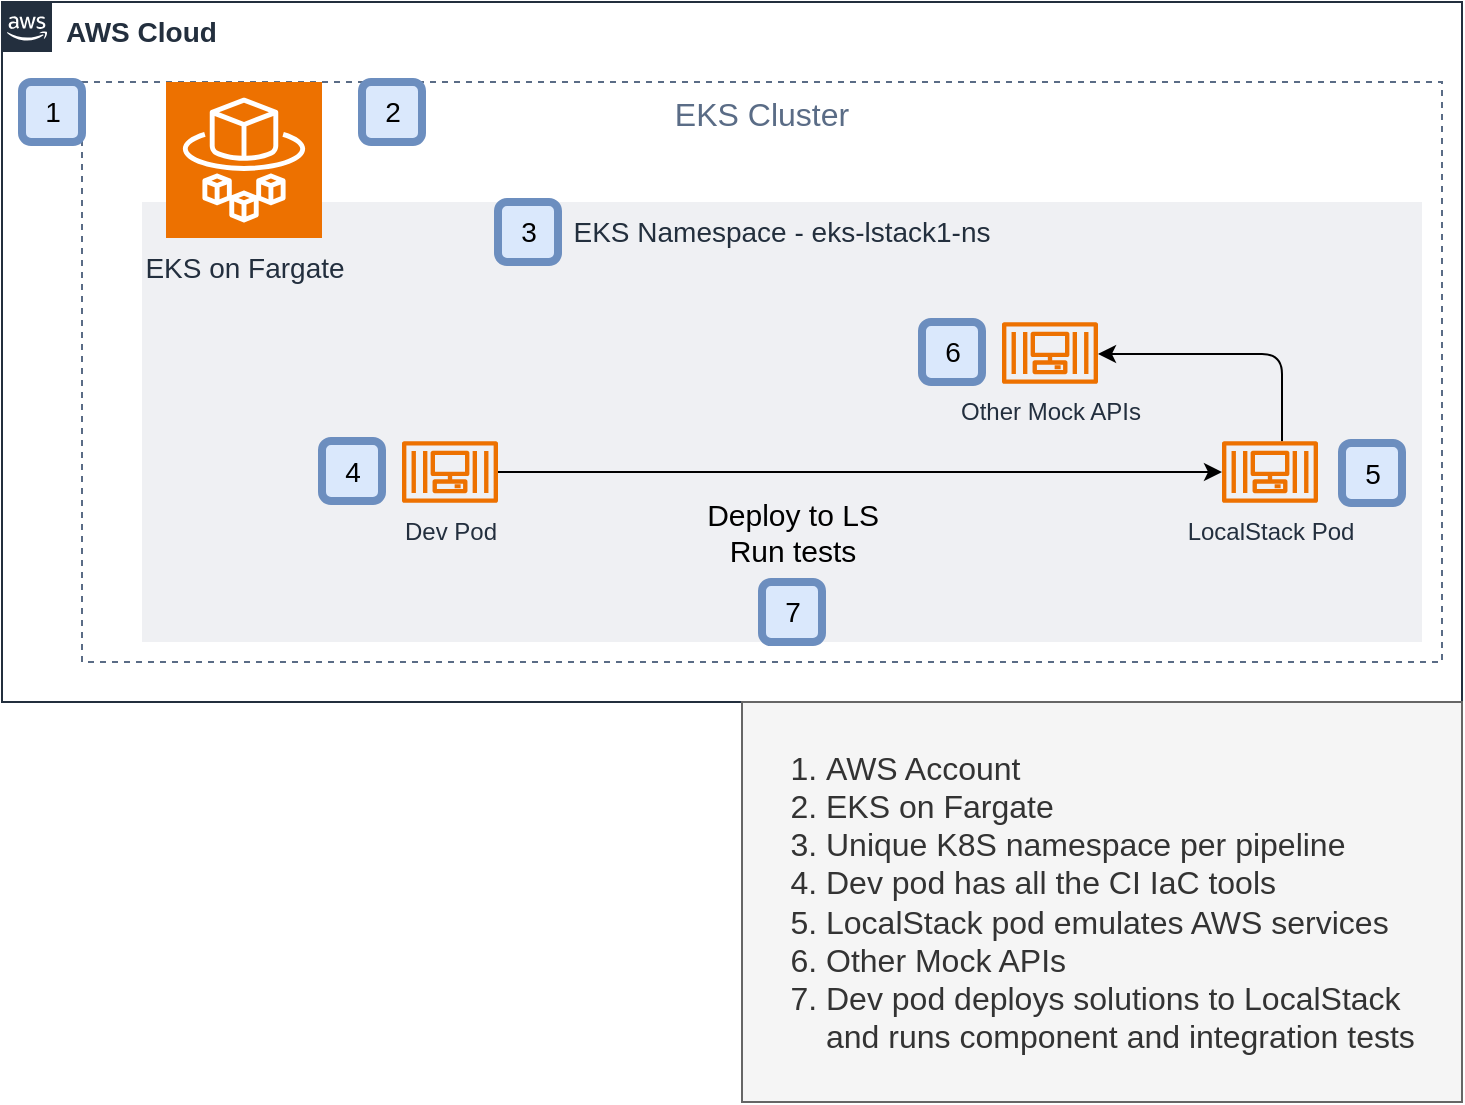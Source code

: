 <mxfile version="22.1.16" type="device" pages="2">
  <diagram name="ls-on-aws-eks" id="TpZ5J-uieHqMcHOrVDC3">
    <mxGraphModel dx="1175" dy="771" grid="1" gridSize="10" guides="1" tooltips="1" connect="1" arrows="1" fold="1" page="1" pageScale="1" pageWidth="850" pageHeight="1100" math="0" shadow="0">
      <root>
        <mxCell id="0" />
        <mxCell id="1" parent="0" />
        <mxCell id="CIlqBqHNMjFFj4c3_xY8-1" value="&lt;b&gt;&lt;font style=&quot;font-size: 14px;&quot;&gt;AWS Cloud&lt;/font&gt;&lt;/b&gt;" style="points=[[0,0],[0.25,0],[0.5,0],[0.75,0],[1,0],[1,0.25],[1,0.5],[1,0.75],[1,1],[0.75,1],[0.5,1],[0.25,1],[0,1],[0,0.75],[0,0.5],[0,0.25]];outlineConnect=0;gradientColor=none;html=1;whiteSpace=wrap;fontSize=12;fontStyle=0;container=1;pointerEvents=0;collapsible=0;recursiveResize=0;shape=mxgraph.aws4.group;grIcon=mxgraph.aws4.group_aws_cloud_alt;strokeColor=#232F3E;fillColor=none;verticalAlign=top;align=left;spacingLeft=30;fontColor=#232F3E;dashed=0;" parent="1" vertex="1">
          <mxGeometry x="50" y="90" width="730" height="350" as="geometry" />
        </mxCell>
        <mxCell id="CIlqBqHNMjFFj4c3_xY8-2" value="&lt;font style=&quot;font-size: 16px;&quot;&gt;EKS Cluster&lt;/font&gt;" style="fillColor=none;strokeColor=#5A6C86;dashed=1;verticalAlign=top;fontStyle=0;fontColor=#5A6C86;whiteSpace=wrap;html=1;" parent="CIlqBqHNMjFFj4c3_xY8-1" vertex="1">
          <mxGeometry x="40" y="40" width="680" height="290" as="geometry" />
        </mxCell>
        <mxCell id="CIlqBqHNMjFFj4c3_xY8-3" value="&lt;font style=&quot;font-size: 14px;&quot;&gt;EKS Namespace - eks-lstack1-ns&lt;/font&gt;" style="fillColor=#EFF0F3;strokeColor=none;dashed=0;verticalAlign=top;fontStyle=0;fontColor=#232F3D;whiteSpace=wrap;html=1;" parent="CIlqBqHNMjFFj4c3_xY8-1" vertex="1">
          <mxGeometry x="70" y="100" width="640" height="220" as="geometry" />
        </mxCell>
        <mxCell id="CIlqBqHNMjFFj4c3_xY8-4" value="&lt;font style=&quot;font-size: 14px;&quot;&gt;EKS on Fargate&lt;/font&gt;" style="sketch=0;points=[[0,0,0],[0.25,0,0],[0.5,0,0],[0.75,0,0],[1,0,0],[0,1,0],[0.25,1,0],[0.5,1,0],[0.75,1,0],[1,1,0],[0,0.25,0],[0,0.5,0],[0,0.75,0],[1,0.25,0],[1,0.5,0],[1,0.75,0]];outlineConnect=0;fontColor=#232F3E;fillColor=#ED7100;strokeColor=#ffffff;dashed=0;verticalLabelPosition=bottom;verticalAlign=top;align=center;html=1;fontSize=12;fontStyle=0;aspect=fixed;shape=mxgraph.aws4.resourceIcon;resIcon=mxgraph.aws4.fargate;" parent="CIlqBqHNMjFFj4c3_xY8-1" vertex="1">
          <mxGeometry x="82" y="40" width="78" height="78" as="geometry" />
        </mxCell>
        <mxCell id="-8W0-LoTiDIAhBHI-oRQ-4" style="edgeStyle=orthogonalEdgeStyle;rounded=1;orthogonalLoop=1;jettySize=auto;html=1;curved=0;" edge="1" parent="CIlqBqHNMjFFj4c3_xY8-1" source="CIlqBqHNMjFFj4c3_xY8-5" target="-8W0-LoTiDIAhBHI-oRQ-3">
          <mxGeometry relative="1" as="geometry">
            <Array as="points">
              <mxPoint x="640" y="176" />
            </Array>
          </mxGeometry>
        </mxCell>
        <mxCell id="CIlqBqHNMjFFj4c3_xY8-5" value="LocalStack Pod" style="sketch=0;outlineConnect=0;fontColor=#232F3E;gradientColor=none;fillColor=#ED7100;strokeColor=none;dashed=0;verticalLabelPosition=bottom;verticalAlign=top;align=center;html=1;fontSize=12;fontStyle=0;aspect=fixed;pointerEvents=1;shape=mxgraph.aws4.container_3;" parent="CIlqBqHNMjFFj4c3_xY8-1" vertex="1">
          <mxGeometry x="610" y="219.5" width="48" height="31" as="geometry" />
        </mxCell>
        <mxCell id="CIlqBqHNMjFFj4c3_xY8-7" style="edgeStyle=orthogonalEdgeStyle;rounded=0;orthogonalLoop=1;jettySize=auto;html=1;" parent="CIlqBqHNMjFFj4c3_xY8-1" source="CIlqBqHNMjFFj4c3_xY8-6" target="CIlqBqHNMjFFj4c3_xY8-5" edge="1">
          <mxGeometry relative="1" as="geometry" />
        </mxCell>
        <mxCell id="CIlqBqHNMjFFj4c3_xY8-6" value="Dev Pod" style="sketch=0;outlineConnect=0;fontColor=#232F3E;gradientColor=none;fillColor=#ED7100;strokeColor=none;dashed=0;verticalLabelPosition=bottom;verticalAlign=top;align=center;html=1;fontSize=12;fontStyle=0;aspect=fixed;pointerEvents=1;shape=mxgraph.aws4.container_3;" parent="CIlqBqHNMjFFj4c3_xY8-1" vertex="1">
          <mxGeometry x="200" y="219.5" width="48" height="31" as="geometry" />
        </mxCell>
        <mxCell id="CIlqBqHNMjFFj4c3_xY8-8" value="&lt;font style=&quot;font-size: 15px;&quot;&gt;Deploy to LS&lt;br&gt;Run tests&lt;/font&gt;" style="text;html=1;align=center;verticalAlign=middle;resizable=0;points=[];autosize=1;strokeColor=none;fillColor=none;" parent="CIlqBqHNMjFFj4c3_xY8-1" vertex="1">
          <mxGeometry x="340" y="240" width="110" height="50" as="geometry" />
        </mxCell>
        <mxCell id="-8W0-LoTiDIAhBHI-oRQ-3" value="Other Mock APIs" style="sketch=0;outlineConnect=0;fontColor=#232F3E;gradientColor=none;fillColor=#ED7100;strokeColor=none;dashed=0;verticalLabelPosition=bottom;verticalAlign=top;align=center;html=1;fontSize=12;fontStyle=0;aspect=fixed;pointerEvents=1;shape=mxgraph.aws4.container_3;" vertex="1" parent="CIlqBqHNMjFFj4c3_xY8-1">
          <mxGeometry x="500" y="160" width="48" height="31" as="geometry" />
        </mxCell>
        <mxCell id="-8W0-LoTiDIAhBHI-oRQ-5" value="&lt;font style=&quot;font-size: 14px;&quot;&gt;1&lt;/font&gt;" style="text;html=1;align=center;verticalAlign=middle;resizable=0;points=[];autosize=1;strokeColor=#6c8ebf;fillColor=#dae8fc;strokeWidth=4;rounded=1;glass=0;shadow=0;" vertex="1" parent="CIlqBqHNMjFFj4c3_xY8-1">
          <mxGeometry x="10" y="40" width="30" height="30" as="geometry" />
        </mxCell>
        <mxCell id="-8W0-LoTiDIAhBHI-oRQ-6" value="&lt;font style=&quot;font-size: 14px;&quot;&gt;2&lt;/font&gt;" style="text;html=1;align=center;verticalAlign=middle;resizable=0;points=[];autosize=1;strokeColor=#6c8ebf;fillColor=#dae8fc;strokeWidth=4;rounded=1;glass=0;shadow=0;" vertex="1" parent="CIlqBqHNMjFFj4c3_xY8-1">
          <mxGeometry x="180" y="40" width="30" height="30" as="geometry" />
        </mxCell>
        <mxCell id="-8W0-LoTiDIAhBHI-oRQ-7" value="&lt;font style=&quot;font-size: 14px;&quot;&gt;3&lt;/font&gt;" style="text;html=1;align=center;verticalAlign=middle;resizable=0;points=[];autosize=1;strokeColor=#6c8ebf;fillColor=#dae8fc;strokeWidth=4;rounded=1;glass=0;shadow=0;" vertex="1" parent="CIlqBqHNMjFFj4c3_xY8-1">
          <mxGeometry x="248" y="100" width="30" height="30" as="geometry" />
        </mxCell>
        <mxCell id="-8W0-LoTiDIAhBHI-oRQ-8" value="&lt;font style=&quot;font-size: 14px;&quot;&gt;4&lt;/font&gt;" style="text;html=1;align=center;verticalAlign=middle;resizable=0;points=[];autosize=1;strokeColor=#6c8ebf;fillColor=#dae8fc;strokeWidth=4;rounded=1;glass=0;shadow=0;" vertex="1" parent="CIlqBqHNMjFFj4c3_xY8-1">
          <mxGeometry x="160" y="219.5" width="30" height="30" as="geometry" />
        </mxCell>
        <mxCell id="-8W0-LoTiDIAhBHI-oRQ-9" value="&lt;font style=&quot;font-size: 14px;&quot;&gt;5&lt;/font&gt;" style="text;html=1;align=center;verticalAlign=middle;resizable=0;points=[];autosize=1;strokeColor=#6c8ebf;fillColor=#dae8fc;strokeWidth=4;rounded=1;glass=0;shadow=0;" vertex="1" parent="CIlqBqHNMjFFj4c3_xY8-1">
          <mxGeometry x="670" y="220.5" width="30" height="30" as="geometry" />
        </mxCell>
        <mxCell id="-8W0-LoTiDIAhBHI-oRQ-10" value="&lt;font style=&quot;font-size: 14px;&quot;&gt;6&lt;/font&gt;" style="text;html=1;align=center;verticalAlign=middle;resizable=0;points=[];autosize=1;strokeColor=#6c8ebf;fillColor=#dae8fc;strokeWidth=4;rounded=1;glass=0;shadow=0;" vertex="1" parent="CIlqBqHNMjFFj4c3_xY8-1">
          <mxGeometry x="460" y="160" width="30" height="30" as="geometry" />
        </mxCell>
        <mxCell id="-8W0-LoTiDIAhBHI-oRQ-11" value="&lt;font style=&quot;font-size: 14px;&quot;&gt;7&lt;/font&gt;" style="text;html=1;align=center;verticalAlign=middle;resizable=0;points=[];autosize=1;strokeColor=#6c8ebf;fillColor=#dae8fc;strokeWidth=4;rounded=1;glass=0;shadow=0;" vertex="1" parent="CIlqBqHNMjFFj4c3_xY8-1">
          <mxGeometry x="380" y="290" width="30" height="30" as="geometry" />
        </mxCell>
        <mxCell id="-8W0-LoTiDIAhBHI-oRQ-12" value="&lt;ol style=&quot;font-size: 16px;&quot;&gt;&lt;li&gt;AWS Account&lt;/li&gt;&lt;li&gt;&lt;span style=&quot;background-color: initial;&quot;&gt;EKS on Fargate&lt;/span&gt;&lt;/li&gt;&lt;li&gt;&lt;span style=&quot;background-color: initial;&quot;&gt;Unique K8S namespace per pipeline&lt;/span&gt;&lt;/li&gt;&lt;li&gt;Dev pod has all the CI IaC tools&lt;/li&gt;&lt;li&gt;LocalStack pod emulates AWS services&amp;nbsp;&lt;/li&gt;&lt;li&gt;Other Mock APIs&lt;/li&gt;&lt;li&gt;Dev pod deploys solutions to LocalStack&lt;br&gt;and runs component and integration tests&amp;nbsp;&lt;/li&gt;&lt;/ol&gt;" style="text;html=1;align=left;verticalAlign=middle;resizable=0;points=[];autosize=1;strokeColor=#666666;fillColor=#f5f5f5;fontColor=#333333;" vertex="1" parent="1">
          <mxGeometry x="420" y="440.0" width="360" height="200" as="geometry" />
        </mxCell>
      </root>
    </mxGraphModel>
  </diagram>
  <diagram name="ls-on-eksany" id="OGi1rOTuzcbHO-Er-p5b">
    <mxGraphModel dx="1175" dy="771" grid="1" gridSize="10" guides="1" tooltips="1" connect="1" arrows="1" fold="1" page="1" pageScale="1" pageWidth="850" pageHeight="1100" math="0" shadow="0">
      <root>
        <mxCell id="my6OJB6mrk7cIAj7XGim-0" />
        <mxCell id="my6OJB6mrk7cIAj7XGim-1" parent="my6OJB6mrk7cIAj7XGim-0" />
        <mxCell id="aU5kZHHdetHg3MHmaUpP-0" value="Engineer Laptop" style="fillColor=none;strokeColor=#5A6C86;verticalAlign=top;fontStyle=1;fontColor=#5A6C86;whiteSpace=wrap;html=1;align=left;fontSize=14;" vertex="1" parent="my6OJB6mrk7cIAj7XGim-1">
          <mxGeometry x="50" y="100" width="740" height="390" as="geometry" />
        </mxCell>
        <mxCell id="aU5kZHHdetHg3MHmaUpP-1" value="Docker" style="fillColor=none;strokeColor=#5A6C86;verticalAlign=top;fontStyle=1;fontColor=#5A6C86;whiteSpace=wrap;html=1;align=left;fontSize=14;" vertex="1" parent="my6OJB6mrk7cIAj7XGim-1">
          <mxGeometry x="60" y="130" width="720" height="340" as="geometry" />
        </mxCell>
        <mxCell id="my6OJB6mrk7cIAj7XGim-19" value="&lt;ol style=&quot;font-size: 16px;&quot;&gt;&lt;li&gt;&lt;span style=&quot;background-color: initial;&quot;&gt;Engineer&#39;s laptop&lt;/span&gt;&lt;/li&gt;&lt;li&gt;&lt;span style=&quot;background-color: initial;&quot;&gt;EKS Anywhere on Docker&lt;/span&gt;&lt;br&gt;&lt;/li&gt;&lt;li&gt;&lt;span style=&quot;background-color: initial;&quot;&gt;Unique K8S namespace per pipeline&lt;/span&gt;&lt;/li&gt;&lt;li&gt;Dev pod has all the CI IaC tools&lt;/li&gt;&lt;li&gt;LocalStack pod emulates AWS services&amp;nbsp;&lt;/li&gt;&lt;li&gt;Other Mock APIs&lt;/li&gt;&lt;li&gt;Dev pod deploys solutions to LocalStack&lt;br&gt;and runs component and integration tests&amp;nbsp;&lt;/li&gt;&lt;/ol&gt;" style="text;html=1;align=left;verticalAlign=middle;resizable=0;points=[];autosize=1;strokeColor=#666666;fillColor=#f5f5f5;fontColor=#333333;container=0;" vertex="1" parent="my6OJB6mrk7cIAj7XGim-1">
          <mxGeometry x="430" y="490.0" width="360" height="200" as="geometry" />
        </mxCell>
        <mxCell id="my6OJB6mrk7cIAj7XGim-3" value="&lt;font style=&quot;font-size: 16px;&quot;&gt;EKS Cluster&lt;/font&gt;" style="fillColor=none;strokeColor=#5A6C86;dashed=1;verticalAlign=top;fontStyle=0;fontColor=#5A6C86;whiteSpace=wrap;html=1;container=0;" vertex="1" parent="my6OJB6mrk7cIAj7XGim-1">
          <mxGeometry x="90" y="160" width="680" height="290" as="geometry" />
        </mxCell>
        <mxCell id="my6OJB6mrk7cIAj7XGim-4" value="&lt;font style=&quot;font-size: 14px;&quot;&gt;EKS Namespace - eks-lstack1-ns&lt;/font&gt;" style="fillColor=#EFF0F3;strokeColor=none;dashed=0;verticalAlign=top;fontStyle=0;fontColor=#232F3D;whiteSpace=wrap;html=1;container=0;" vertex="1" parent="my6OJB6mrk7cIAj7XGim-1">
          <mxGeometry x="120" y="220" width="640" height="220" as="geometry" />
        </mxCell>
        <mxCell id="my6OJB6mrk7cIAj7XGim-5" value="&lt;font style=&quot;font-size: 14px;&quot;&gt;EKS Anywhere&lt;/font&gt;" style="sketch=0;points=[[0,0,0],[0.25,0,0],[0.5,0,0],[0.75,0,0],[1,0,0],[0,1,0],[0.25,1,0],[0.5,1,0],[0.75,1,0],[1,1,0],[0,0.25,0],[0,0.5,0],[0,0.75,0],[1,0.25,0],[1,0.5,0],[1,0.75,0]];outlineConnect=0;fontColor=#232F3E;fillColor=#ED7100;strokeColor=#ffffff;dashed=0;verticalLabelPosition=bottom;verticalAlign=top;align=center;html=1;fontSize=12;fontStyle=0;aspect=fixed;shape=mxgraph.aws4.resourceIcon;resIcon=mxgraph.aws4.fargate;container=0;" vertex="1" parent="my6OJB6mrk7cIAj7XGim-1">
          <mxGeometry x="132" y="160" width="78" height="78" as="geometry" />
        </mxCell>
        <mxCell id="my6OJB6mrk7cIAj7XGim-6" style="edgeStyle=orthogonalEdgeStyle;rounded=1;orthogonalLoop=1;jettySize=auto;html=1;curved=0;" edge="1" parent="my6OJB6mrk7cIAj7XGim-1" source="my6OJB6mrk7cIAj7XGim-7" target="my6OJB6mrk7cIAj7XGim-11">
          <mxGeometry relative="1" as="geometry">
            <Array as="points">
              <mxPoint x="690" y="296" />
            </Array>
          </mxGeometry>
        </mxCell>
        <mxCell id="my6OJB6mrk7cIAj7XGim-7" value="LocalStack Pod" style="sketch=0;outlineConnect=0;fontColor=#232F3E;gradientColor=none;fillColor=#ED7100;strokeColor=none;dashed=0;verticalLabelPosition=bottom;verticalAlign=top;align=center;html=1;fontSize=12;fontStyle=0;aspect=fixed;pointerEvents=1;shape=mxgraph.aws4.container_3;container=0;" vertex="1" parent="my6OJB6mrk7cIAj7XGim-1">
          <mxGeometry x="660" y="339.5" width="48" height="31" as="geometry" />
        </mxCell>
        <mxCell id="my6OJB6mrk7cIAj7XGim-8" style="edgeStyle=orthogonalEdgeStyle;rounded=0;orthogonalLoop=1;jettySize=auto;html=1;" edge="1" parent="my6OJB6mrk7cIAj7XGim-1" source="my6OJB6mrk7cIAj7XGim-9" target="my6OJB6mrk7cIAj7XGim-7">
          <mxGeometry relative="1" as="geometry" />
        </mxCell>
        <mxCell id="my6OJB6mrk7cIAj7XGim-9" value="Dev Pod" style="sketch=0;outlineConnect=0;fontColor=#232F3E;gradientColor=none;fillColor=#ED7100;strokeColor=none;dashed=0;verticalLabelPosition=bottom;verticalAlign=top;align=center;html=1;fontSize=12;fontStyle=0;aspect=fixed;pointerEvents=1;shape=mxgraph.aws4.container_3;container=0;" vertex="1" parent="my6OJB6mrk7cIAj7XGim-1">
          <mxGeometry x="250" y="339.5" width="48" height="31" as="geometry" />
        </mxCell>
        <mxCell id="my6OJB6mrk7cIAj7XGim-10" value="&lt;font style=&quot;font-size: 15px;&quot;&gt;Deploy to LS&lt;br&gt;Run tests&lt;/font&gt;" style="text;html=1;align=center;verticalAlign=middle;resizable=0;points=[];autosize=1;strokeColor=none;fillColor=none;container=0;" vertex="1" parent="my6OJB6mrk7cIAj7XGim-1">
          <mxGeometry x="390" y="360" width="110" height="50" as="geometry" />
        </mxCell>
        <mxCell id="my6OJB6mrk7cIAj7XGim-11" value="Other Mock APIs" style="sketch=0;outlineConnect=0;fontColor=#232F3E;gradientColor=none;fillColor=#ED7100;strokeColor=none;dashed=0;verticalLabelPosition=bottom;verticalAlign=top;align=center;html=1;fontSize=12;fontStyle=0;aspect=fixed;pointerEvents=1;shape=mxgraph.aws4.container_3;container=0;" vertex="1" parent="my6OJB6mrk7cIAj7XGim-1">
          <mxGeometry x="550" y="280" width="48" height="31" as="geometry" />
        </mxCell>
        <mxCell id="my6OJB6mrk7cIAj7XGim-12" value="&lt;font style=&quot;font-size: 14px;&quot;&gt;1&lt;/font&gt;" style="text;html=1;align=center;verticalAlign=middle;resizable=0;points=[];autosize=1;strokeColor=#6c8ebf;fillColor=#dae8fc;strokeWidth=4;rounded=1;glass=0;shadow=0;container=0;" vertex="1" parent="my6OJB6mrk7cIAj7XGim-1">
          <mxGeometry x="70" y="160" width="30" height="30" as="geometry" />
        </mxCell>
        <mxCell id="my6OJB6mrk7cIAj7XGim-13" value="&lt;font style=&quot;font-size: 14px;&quot;&gt;2&lt;/font&gt;" style="text;html=1;align=center;verticalAlign=middle;resizable=0;points=[];autosize=1;strokeColor=#6c8ebf;fillColor=#dae8fc;strokeWidth=4;rounded=1;glass=0;shadow=0;container=0;" vertex="1" parent="my6OJB6mrk7cIAj7XGim-1">
          <mxGeometry x="230" y="160" width="30" height="30" as="geometry" />
        </mxCell>
        <mxCell id="my6OJB6mrk7cIAj7XGim-14" value="&lt;font style=&quot;font-size: 14px;&quot;&gt;3&lt;/font&gt;" style="text;html=1;align=center;verticalAlign=middle;resizable=0;points=[];autosize=1;strokeColor=#6c8ebf;fillColor=#dae8fc;strokeWidth=4;rounded=1;glass=0;shadow=0;container=0;" vertex="1" parent="my6OJB6mrk7cIAj7XGim-1">
          <mxGeometry x="298" y="220" width="30" height="30" as="geometry" />
        </mxCell>
        <mxCell id="my6OJB6mrk7cIAj7XGim-15" value="&lt;font style=&quot;font-size: 14px;&quot;&gt;4&lt;/font&gt;" style="text;html=1;align=center;verticalAlign=middle;resizable=0;points=[];autosize=1;strokeColor=#6c8ebf;fillColor=#dae8fc;strokeWidth=4;rounded=1;glass=0;shadow=0;container=0;" vertex="1" parent="my6OJB6mrk7cIAj7XGim-1">
          <mxGeometry x="210" y="339.5" width="30" height="30" as="geometry" />
        </mxCell>
        <mxCell id="my6OJB6mrk7cIAj7XGim-16" value="&lt;font style=&quot;font-size: 14px;&quot;&gt;5&lt;/font&gt;" style="text;html=1;align=center;verticalAlign=middle;resizable=0;points=[];autosize=1;strokeColor=#6c8ebf;fillColor=#dae8fc;strokeWidth=4;rounded=1;glass=0;shadow=0;container=0;" vertex="1" parent="my6OJB6mrk7cIAj7XGim-1">
          <mxGeometry x="720" y="340.5" width="30" height="30" as="geometry" />
        </mxCell>
        <mxCell id="my6OJB6mrk7cIAj7XGim-17" value="&lt;font style=&quot;font-size: 14px;&quot;&gt;6&lt;/font&gt;" style="text;html=1;align=center;verticalAlign=middle;resizable=0;points=[];autosize=1;strokeColor=#6c8ebf;fillColor=#dae8fc;strokeWidth=4;rounded=1;glass=0;shadow=0;container=0;" vertex="1" parent="my6OJB6mrk7cIAj7XGim-1">
          <mxGeometry x="510" y="280" width="30" height="30" as="geometry" />
        </mxCell>
        <mxCell id="my6OJB6mrk7cIAj7XGim-18" value="&lt;font style=&quot;font-size: 14px;&quot;&gt;7&lt;/font&gt;" style="text;html=1;align=center;verticalAlign=middle;resizable=0;points=[];autosize=1;strokeColor=#6c8ebf;fillColor=#dae8fc;strokeWidth=4;rounded=1;glass=0;shadow=0;container=0;" vertex="1" parent="my6OJB6mrk7cIAj7XGim-1">
          <mxGeometry x="430" y="410" width="30" height="30" as="geometry" />
        </mxCell>
      </root>
    </mxGraphModel>
  </diagram>
</mxfile>
